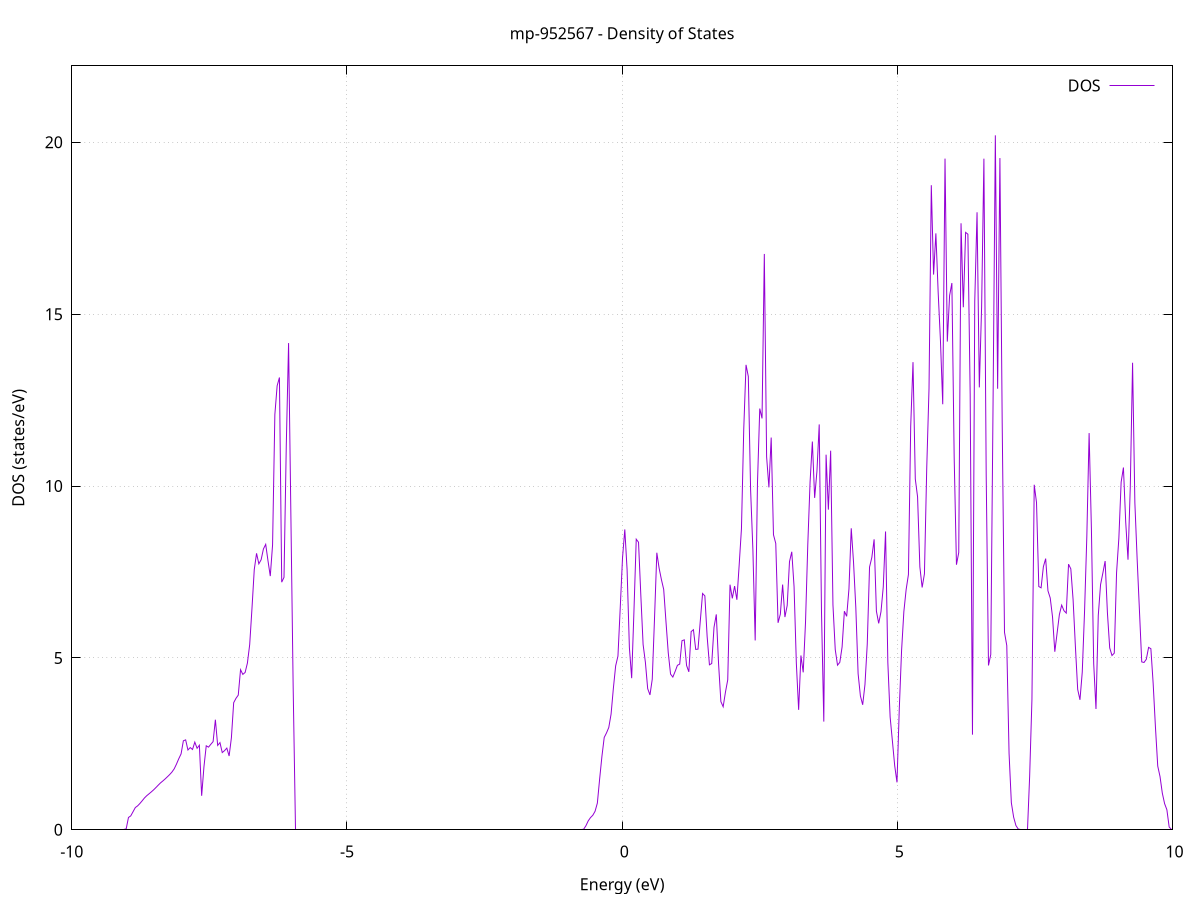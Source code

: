 set title 'mp-952567 - Density of States'
set xlabel 'Energy (eV)'
set ylabel 'DOS (states/eV)'
set grid
set xrange [-10:10]
set yrange [0:22.225]
set xzeroaxis lt -1
set terminal png size 800,600
set output 'mp-952567_dos_gnuplot.png'
plot '-' using 1:2 with lines title 'DOS'
-50.156100 0.000000
-50.114600 0.000000
-50.073000 0.000000
-50.031500 0.000000
-49.989900 0.000000
-49.948300 0.000000
-49.906800 0.000000
-49.865200 0.000000
-49.823700 0.000000
-49.782100 0.000000
-49.740500 0.000000
-49.699000 0.000000
-49.657400 0.000000
-49.615900 0.000000
-49.574300 0.000000
-49.532700 0.000000
-49.491200 0.000000
-49.449600 0.000000
-49.408100 0.000000
-49.366500 0.000000
-49.324900 0.000000
-49.283400 0.000000
-49.241800 0.000000
-49.200300 0.000000
-49.158700 0.000000
-49.117100 0.000000
-49.075600 0.000000
-49.034000 0.000000
-48.992500 0.000000
-48.950900 0.000000
-48.909300 0.000000
-48.867800 0.000000
-48.826200 0.000000
-48.784700 0.000000
-48.743100 0.000000
-48.701500 0.000000
-48.660000 0.000000
-48.618400 0.000000
-48.576900 0.000000
-48.535300 0.000000
-48.493700 0.000000
-48.452200 0.000000
-48.410600 0.000000
-48.369100 0.000000
-48.327500 0.000000
-48.285900 0.000000
-48.244400 0.000000
-48.202800 0.000000
-48.161300 0.000000
-48.119700 0.000000
-48.078100 0.000000
-48.036600 0.000000
-47.995000 0.000000
-47.953500 0.000000
-47.911900 0.000000
-47.870300 0.000000
-47.828800 0.000000
-47.787200 0.000000
-47.745700 0.000000
-47.704100 0.000000
-47.662500 0.000000
-47.621000 0.000000
-47.579400 0.000000
-47.537900 0.000000
-47.496300 0.000000
-47.454700 0.000000
-47.413200 0.000000
-47.371600 0.000000
-47.330100 0.000000
-47.288500 0.000000
-47.246900 0.000000
-47.205400 0.000000
-47.163800 0.000000
-47.122300 0.000000
-47.080700 0.000000
-47.039100 0.000000
-46.997600 0.000000
-46.956000 0.000000
-46.914500 0.000000
-46.872900 0.000000
-46.831300 0.000000
-46.789800 0.000000
-46.748200 0.000000
-46.706700 0.000000
-46.665100 0.000000
-46.623500 0.000000
-46.582000 0.000000
-46.540400 0.000000
-46.498900 0.000000
-46.457300 0.000000
-46.415700 0.000000
-46.374200 0.000000
-46.332600 0.000000
-46.291100 0.000000
-46.249500 0.000000
-46.207900 0.000000
-46.166400 0.000000
-46.124800 0.000000
-46.083300 0.000000
-46.041700 0.000000
-46.000100 0.000000
-45.958600 0.000000
-45.917000 0.000000
-45.875500 0.000000
-45.833900 0.000000
-45.792300 0.000000
-45.750800 0.000000
-45.709200 0.000000
-45.667700 0.000000
-45.626100 0.000000
-45.584500 0.000000
-45.543000 0.000000
-45.501400 0.000000
-45.459900 0.000000
-45.418300 0.000000
-45.376700 0.000000
-45.335200 0.000000
-45.293600 0.000000
-45.252100 0.000000
-45.210500 0.000000
-45.168900 0.000000
-45.127400 0.000000
-45.085800 0.000000
-45.044300 0.000000
-45.002700 0.000000
-44.961100 0.000000
-44.919600 0.000000
-44.878000 0.000000
-44.836500 0.000000
-44.794900 0.000000
-44.753300 0.000000
-44.711800 0.000000
-44.670200 0.000000
-44.628700 0.000000
-44.587100 0.000000
-44.545500 0.000000
-44.504000 0.000000
-44.462400 0.000000
-44.420900 0.000000
-44.379300 0.000000
-44.337700 0.000000
-44.296200 0.000000
-44.254600 0.000000
-44.213100 0.000000
-44.171500 0.000000
-44.129900 0.000000
-44.088400 0.000000
-44.046800 0.000000
-44.005300 0.000000
-43.963700 0.000000
-43.922100 0.000000
-43.880600 0.000000
-43.839000 0.000000
-43.797500 0.000000
-43.755900 0.000000
-43.714300 0.000000
-43.672800 0.000000
-43.631200 0.000000
-43.589700 0.000000
-43.548100 0.000000
-43.506500 0.000000
-43.465000 0.000000
-43.423400 0.000000
-43.381900 0.000000
-43.340300 0.000000
-43.298700 0.000000
-43.257200 0.000000
-43.215600 0.000000
-43.174100 0.000000
-43.132500 0.000000
-43.090900 0.000000
-43.049400 0.000000
-43.007800 0.000000
-42.966300 0.000000
-42.924700 0.000000
-42.883100 0.000000
-42.841600 0.000000
-42.800000 0.000000
-42.758500 0.000000
-42.716900 0.000000
-42.675300 0.000000
-42.633800 0.000000
-42.592200 0.000000
-42.550700 0.000000
-42.509100 0.000000
-42.467500 0.000000
-42.426000 0.000000
-42.384400 0.000000
-42.342900 0.000000
-42.301300 0.000000
-42.259700 0.000000
-42.218200 0.000000
-42.176600 0.000000
-42.135100 0.000000
-42.093500 0.000000
-42.051900 0.000000
-42.010400 0.000000
-41.968800 0.000000
-41.927300 0.000000
-41.885700 0.000000
-41.844100 0.000000
-41.802600 0.000000
-41.761000 0.000000
-41.719500 0.000000
-41.677900 0.000000
-41.636300 0.000000
-41.594800 0.000000
-41.553200 0.000000
-41.511700 0.000000
-41.470100 0.000000
-41.428500 0.000000
-41.387000 0.000000
-41.345400 0.000000
-41.303900 0.000000
-41.262300 0.000000
-41.220700 0.000000
-41.179200 0.000000
-41.137600 0.000000
-41.096100 0.000000
-41.054500 0.000000
-41.012900 0.000000
-40.971400 0.000000
-40.929800 0.000000
-40.888300 0.000000
-40.846700 0.000000
-40.805100 0.000000
-40.763600 0.000000
-40.722000 0.000000
-40.680500 0.000000
-40.638900 0.000000
-40.597300 0.000000
-40.555800 0.000000
-40.514200 0.000000
-40.472700 0.000000
-40.431100 0.000000
-40.389500 0.000000
-40.348000 0.000000
-40.306400 0.000000
-40.264900 0.000000
-40.223300 0.000000
-40.181700 0.000000
-40.140200 0.000000
-40.098600 0.000000
-40.057100 0.000000
-40.015500 0.000000
-39.973900 0.000000
-39.932400 0.000000
-39.890800 0.000000
-39.849300 0.000000
-39.807700 0.000000
-39.766100 0.000000
-39.724600 0.000000
-39.683000 0.000000
-39.641500 0.000000
-39.599900 0.000000
-39.558300 0.000000
-39.516800 0.000000
-39.475200 0.000000
-39.433700 0.000000
-39.392100 0.000000
-39.350500 0.000000
-39.309000 0.000000
-39.267400 0.000000
-39.225900 0.000000
-39.184300 0.000000
-39.142700 0.000000
-39.101200 0.000000
-39.059600 0.000000
-39.018100 0.000000
-38.976500 0.000000
-38.934900 0.000000
-38.893400 0.000000
-38.851800 0.000000
-38.810300 0.000000
-38.768700 0.000000
-38.727100 0.000000
-38.685600 0.000000
-38.644000 0.000000
-38.602500 0.000000
-38.560900 0.000000
-38.519300 0.000000
-38.477800 0.000000
-38.436200 0.000000
-38.394700 0.000000
-38.353100 0.000000
-38.311500 0.000000
-38.270000 0.000000
-38.228400 0.000000
-38.186900 0.000000
-38.145300 0.000000
-38.103700 0.000000
-38.062200 0.000000
-38.020600 0.000000
-37.979100 0.000000
-37.937500 0.000000
-37.895900 0.000000
-37.854400 0.000000
-37.812800 0.000000
-37.771300 0.000000
-37.729700 0.000000
-37.688100 0.000000
-37.646600 0.000000
-37.605000 0.000000
-37.563500 0.000000
-37.521900 0.000000
-37.480300 0.000000
-37.438800 0.000000
-37.397200 0.000000
-37.355700 0.000000
-37.314100 0.000000
-37.272500 0.000000
-37.231000 0.000000
-37.189400 0.000000
-37.147900 0.000000
-37.106300 0.000000
-37.064700 0.000000
-37.023200 0.000000
-36.981600 0.000000
-36.940100 0.000000
-36.898500 0.000000
-36.856900 0.000000
-36.815400 0.000000
-36.773800 0.000000
-36.732300 0.000000
-36.690700 0.000000
-36.649100 0.000000
-36.607600 0.000000
-36.566000 0.000000
-36.524500 0.000000
-36.482900 0.000000
-36.441300 0.000000
-36.399800 0.000000
-36.358200 0.000000
-36.316700 0.000000
-36.275100 0.000000
-36.233500 0.000000
-36.192000 0.000000
-36.150400 0.000000
-36.108900 0.000000
-36.067300 0.000000
-36.025700 0.000000
-35.984200 0.000000
-35.942600 0.000000
-35.901100 0.000000
-35.859500 0.000000
-35.817900 0.000000
-35.776400 0.000000
-35.734800 0.000000
-35.693300 0.000000
-35.651700 0.000000
-35.610100 0.000000
-35.568600 0.000000
-35.527000 0.000000
-35.485500 0.000000
-35.443900 0.000000
-35.402300 0.000000
-35.360800 0.000000
-35.319200 0.000000
-35.277700 0.000000
-35.236100 0.000000
-35.194500 0.000000
-35.153000 0.000000
-35.111400 0.000000
-35.069900 0.000000
-35.028300 0.000000
-34.986700 0.000000
-34.945200 0.000000
-34.903600 0.000000
-34.862100 0.000000
-34.820500 0.000000
-34.778900 0.000000
-34.737400 0.000000
-34.695800 0.000000
-34.654300 0.000000
-34.612700 0.000000
-34.571100 0.000000
-34.529600 0.000000
-34.488000 0.000000
-34.446500 0.000000
-34.404900 0.000000
-34.363300 0.000000
-34.321800 0.000000
-34.280200 0.000000
-34.238700 0.000000
-34.197100 0.000000
-34.155500 0.000000
-34.114000 0.000000
-34.072400 0.000000
-34.030900 0.000000
-33.989300 0.000000
-33.947700 0.000000
-33.906200 0.000000
-33.864600 0.000000
-33.823100 0.000000
-33.781500 0.000000
-33.739900 0.000000
-33.698400 0.000000
-33.656800 0.000000
-33.615300 0.000000
-33.573700 0.000000
-33.532100 0.000000
-33.490600 0.000000
-33.449000 0.000000
-33.407500 0.000000
-33.365900 0.000000
-33.324300 0.000000
-33.282800 0.000000
-33.241200 0.000000
-33.199700 0.000000
-33.158100 0.000000
-33.116500 0.000000
-33.075000 0.000000
-33.033400 0.000000
-32.991900 0.000000
-32.950300 0.000000
-32.908700 0.000000
-32.867200 0.000000
-32.825600 0.000000
-32.784100 0.000000
-32.742500 0.000000
-32.700900 0.000000
-32.659400 0.000000
-32.617800 0.000000
-32.576300 0.000000
-32.534700 0.000000
-32.493100 0.000000
-32.451600 0.000000
-32.410000 0.000000
-32.368500 0.000000
-32.326900 0.000000
-32.285300 0.000000
-32.243800 0.000000
-32.202200 0.000000
-32.160700 0.000000
-32.119100 0.000000
-32.077500 0.000000
-32.036000 0.000000
-31.994400 0.000000
-31.952900 0.000000
-31.911300 0.000000
-31.869700 0.000000
-31.828200 0.000000
-31.786600 0.000000
-31.745100 0.000000
-31.703500 0.000000
-31.661900 0.000000
-31.620400 0.000000
-31.578800 0.000000
-31.537300 0.000000
-31.495700 0.000000
-31.454100 0.000000
-31.412600 0.000000
-31.371000 0.000000
-31.329500 0.000000
-31.287900 0.000000
-31.246300 0.000000
-31.204800 0.000000
-31.163200 0.000000
-31.121700 0.000000
-31.080100 0.000000
-31.038500 0.000000
-30.997000 0.000000
-30.955400 0.000000
-30.913900 0.000000
-30.872300 0.000000
-30.830700 0.000000
-30.789200 0.000000
-30.747600 0.000000
-30.706100 0.000000
-30.664500 0.000000
-30.622900 0.000000
-30.581400 0.000000
-30.539800 0.000000
-30.498300 0.000000
-30.456700 0.000000
-30.415100 0.000000
-30.373600 0.000000
-30.332000 0.000000
-30.290500 0.000000
-30.248900 0.000000
-30.207300 0.000000
-30.165800 0.000000
-30.124200 0.000000
-30.082700 0.000000
-30.041100 0.000000
-29.999500 0.000000
-29.958000 0.000000
-29.916400 0.000000
-29.874900 0.000000
-29.833300 0.000000
-29.791700 0.000000
-29.750200 0.000000
-29.708600 0.000000
-29.667100 0.000000
-29.625500 0.000000
-29.583900 0.000000
-29.542400 0.000000
-29.500800 0.000000
-29.459300 0.000000
-29.417700 0.000000
-29.376100 0.000000
-29.334600 0.000000
-29.293000 0.000000
-29.251500 0.000000
-29.209900 0.000000
-29.168300 0.000000
-29.126800 0.000000
-29.085200 0.000000
-29.043700 0.000000
-29.002100 0.000000
-28.960500 0.000000
-28.919000 0.000000
-28.877400 0.000000
-28.835900 0.000000
-28.794300 0.000000
-28.752700 0.000000
-28.711200 0.000000
-28.669600 0.000000
-28.628100 0.000000
-28.586500 0.000000
-28.544900 0.000000
-28.503400 0.000000
-28.461800 0.000000
-28.420300 0.000000
-28.378700 0.000000
-28.337100 0.000000
-28.295600 0.000000
-28.254000 0.000000
-28.212500 0.000000
-28.170900 0.000000
-28.129300 0.000000
-28.087800 0.000000
-28.046200 0.000000
-28.004700 0.000000
-27.963100 0.000000
-27.921500 0.000000
-27.880000 0.000000
-27.838400 0.000000
-27.796900 0.000000
-27.755300 0.000000
-27.713700 0.000000
-27.672200 0.000000
-27.630600 0.000000
-27.589100 0.000000
-27.547500 0.000000
-27.505900 0.000000
-27.464400 0.000000
-27.422800 0.000000
-27.381300 0.000000
-27.339700 0.000000
-27.298100 0.000000
-27.256600 0.000000
-27.215000 0.000000
-27.173500 0.000000
-27.131900 0.000000
-27.090300 0.000000
-27.048800 0.000000
-27.007200 0.000000
-26.965700 0.000000
-26.924100 0.000000
-26.882500 0.000000
-26.841000 0.000000
-26.799400 0.000000
-26.757900 0.000000
-26.716300 0.000000
-26.674700 0.000000
-26.633200 0.000000
-26.591600 0.000000
-26.550100 0.000000
-26.508500 0.000000
-26.466900 0.000000
-26.425400 0.000000
-26.383800 0.000000
-26.342300 0.000000
-26.300700 0.000000
-26.259100 0.000000
-26.217600 0.000000
-26.176000 0.000000
-26.134500 0.000000
-26.092900 0.000000
-26.051300 0.000000
-26.009800 0.000000
-25.968200 0.000000
-25.926700 0.000000
-25.885100 0.000000
-25.843500 0.000000
-25.802000 0.000000
-25.760400 0.000000
-25.718900 0.000000
-25.677300 0.000000
-25.635700 0.000000
-25.594200 0.000000
-25.552600 0.000000
-25.511100 0.000000
-25.469500 0.000000
-25.427900 0.000000
-25.386400 0.000000
-25.344800 0.000000
-25.303300 0.000000
-25.261700 0.000000
-25.220100 0.000000
-25.178600 0.000000
-25.137000 0.000000
-25.095500 0.000000
-25.053900 0.000000
-25.012300 0.000000
-24.970800 0.000000
-24.929200 0.000000
-24.887700 0.000000
-24.846100 0.000000
-24.804500 0.000000
-24.763000 0.000000
-24.721400 0.000000
-24.679900 0.000000
-24.638300 0.000000
-24.596700 0.000000
-24.555200 0.000000
-24.513600 0.000000
-24.472100 0.000000
-24.430500 0.000000
-24.388900 0.000000
-24.347400 0.000000
-24.305800 0.000000
-24.264300 0.000000
-24.222700 0.000000
-24.181100 0.000000
-24.139600 0.000000
-24.098000 0.000000
-24.056500 0.000000
-24.014900 0.000000
-23.973300 0.000000
-23.931800 0.000000
-23.890200 0.000000
-23.848700 0.000000
-23.807100 0.000000
-23.765500 0.000000
-23.724000 0.000000
-23.682400 0.000000
-23.640900 0.000000
-23.599300 0.000000
-23.557700 0.000000
-23.516200 0.000000
-23.474600 0.000000
-23.433100 0.000000
-23.391500 0.000000
-23.349900 0.000000
-23.308400 0.000000
-23.266800 0.000000
-23.225300 0.000000
-23.183700 0.000000
-23.142100 0.000000
-23.100600 0.000000
-23.059000 0.000000
-23.017500 0.000000
-22.975900 0.000000
-22.934300 0.000000
-22.892800 0.000000
-22.851200 0.000000
-22.809700 0.000000
-22.768100 0.000000
-22.726500 0.000000
-22.685000 0.000000
-22.643400 0.000000
-22.601900 0.000000
-22.560300 0.000000
-22.518700 0.000000
-22.477200 0.000000
-22.435600 0.000000
-22.394100 0.000000
-22.352500 0.000000
-22.310900 0.000000
-22.269400 0.000000
-22.227800 0.000000
-22.186300 0.000000
-22.144700 0.000000
-22.103100 0.000000
-22.061600 0.000000
-22.020000 0.000000
-21.978500 0.000000
-21.936900 0.000000
-21.895300 0.000000
-21.853800 0.000000
-21.812200 0.000000
-21.770700 0.000000
-21.729100 0.000000
-21.687500 0.000000
-21.646000 0.000000
-21.604400 0.000000
-21.562900 0.000000
-21.521300 0.000000
-21.479700 0.000000
-21.438200 0.000000
-21.396600 0.000000
-21.355100 0.000000
-21.313500 0.000000
-21.271900 0.000000
-21.230400 0.000000
-21.188800 0.000000
-21.147300 0.000000
-21.105700 0.000000
-21.064100 0.000000
-21.022600 0.000000
-20.981000 0.000000
-20.939500 0.000000
-20.897900 0.000000
-20.856300 0.000000
-20.814800 0.000000
-20.773200 0.000000
-20.731700 0.000000
-20.690100 0.000000
-20.648500 0.000000
-20.607000 0.000000
-20.565400 0.000000
-20.523900 0.000000
-20.482300 0.000000
-20.440700 0.000000
-20.399200 0.000000
-20.357600 0.000000
-20.316100 0.000000
-20.274500 0.000000
-20.232900 0.000000
-20.191400 0.000000
-20.149800 0.000000
-20.108300 0.000000
-20.066700 0.000000
-20.025100 0.000000
-19.983600 0.000000
-19.942000 0.000000
-19.900500 0.000000
-19.858900 0.000000
-19.817300 0.000000
-19.775800 0.000000
-19.734200 0.000000
-19.692700 0.000000
-19.651100 0.000000
-19.609500 0.000000
-19.568000 0.000000
-19.526400 0.000000
-19.484900 0.000000
-19.443300 0.000000
-19.401700 0.000000
-19.360200 0.000000
-19.318600 0.000000
-19.277100 0.000000
-19.235500 0.000000
-19.193900 0.000000
-19.152400 0.000000
-19.110800 0.000000
-19.069300 0.000000
-19.027700 0.000000
-18.986100 0.000000
-18.944600 0.000000
-18.903000 0.000000
-18.861500 0.000000
-18.819900 0.000000
-18.778300 0.000000
-18.736800 0.000000
-18.695200 0.000000
-18.653700 0.000000
-18.612100 0.000000
-18.570500 0.000000
-18.529000 0.000000
-18.487400 0.000000
-18.445900 0.000000
-18.404300 0.000000
-18.362700 0.000000
-18.321200 0.000000
-18.279600 0.000000
-18.238100 0.000000
-18.196500 0.000000
-18.154900 0.000000
-18.113400 0.000000
-18.071800 0.000000
-18.030300 0.000000
-17.988700 0.000000
-17.947100 0.000000
-17.905600 0.000000
-17.864000 0.000000
-17.822500 0.000000
-17.780900 0.000000
-17.739300 0.000000
-17.697800 0.000000
-17.656200 0.000000
-17.614700 0.000000
-17.573100 0.000000
-17.531500 0.000000
-17.490000 0.000000
-17.448400 0.000000
-17.406900 0.000000
-17.365300 0.000000
-17.323700 0.000000
-17.282200 0.000000
-17.240600 0.000000
-17.199100 0.000000
-17.157500 0.000000
-17.115900 0.000000
-17.074400 0.000000
-17.032800 0.000000
-16.991300 0.000000
-16.949700 0.000000
-16.908100 0.000000
-16.866600 0.000000
-16.825000 0.000000
-16.783500 0.000000
-16.741900 0.000000
-16.700300 0.000000
-16.658800 0.000000
-16.617200 0.000000
-16.575700 0.000000
-16.534100 0.000000
-16.492500 0.000000
-16.451000 0.000000
-16.409400 0.000000
-16.367900 0.000000
-16.326300 0.000000
-16.284700 0.000000
-16.243200 0.000000
-16.201600 0.000000
-16.160100 0.000000
-16.118500 0.000000
-16.076900 0.000000
-16.035400 0.000000
-15.993800 0.000000
-15.952300 0.000000
-15.910700 0.000000
-15.869100 0.000000
-15.827600 0.000000
-15.786000 0.000000
-15.744500 0.000000
-15.702900 0.000000
-15.661300 0.000000
-15.619800 0.000000
-15.578200 0.000000
-15.536700 0.000000
-15.495100 0.000000
-15.453500 0.000000
-15.412000 0.000000
-15.370400 0.000000
-15.328900 0.000000
-15.287300 0.000000
-15.245700 0.000000
-15.204200 0.000000
-15.162600 0.000000
-15.121100 0.000000
-15.079500 0.000000
-15.037900 0.000000
-14.996400 0.000000
-14.954800 0.000000
-14.913300 0.000000
-14.871700 0.000000
-14.830100 0.000000
-14.788600 0.000000
-14.747000 0.000000
-14.705500 0.000000
-14.663900 0.000000
-14.622300 0.000000
-14.580800 0.000000
-14.539200 0.000000
-14.497700 0.000000
-14.456100 0.000000
-14.414500 0.000000
-14.373000 0.000000
-14.331400 0.000000
-14.289900 0.000000
-14.248300 0.000000
-14.206700 0.000000
-14.165200 0.000000
-14.123600 0.000000
-14.082100 0.000000
-14.040500 0.000000
-13.998900 0.000000
-13.957400 0.000000
-13.915800 0.000000
-13.874300 0.000000
-13.832700 0.000000
-13.791100 0.000000
-13.749600 0.000000
-13.708000 0.000000
-13.666500 0.000000
-13.624900 0.000000
-13.583300 0.000000
-13.541800 0.000000
-13.500200 0.000000
-13.458700 0.000000
-13.417100 0.000000
-13.375500 0.000000
-13.334000 0.000000
-13.292400 0.000000
-13.250900 0.000000
-13.209300 0.000000
-13.167700 0.000000
-13.126200 0.000000
-13.084600 0.000000
-13.043100 0.000000
-13.001500 0.000000
-12.959900 0.000000
-12.918400 0.000000
-12.876800 0.000000
-12.835300 0.000000
-12.793700 0.000000
-12.752100 0.000000
-12.710600 0.000000
-12.669000 0.000000
-12.627500 0.000000
-12.585900 0.000000
-12.544300 0.000000
-12.502800 0.000000
-12.461200 0.000000
-12.419700 0.000000
-12.378100 0.000000
-12.336500 0.000000
-12.295000 0.000000
-12.253400 0.000000
-12.211900 0.000000
-12.170300 0.000000
-12.128700 0.000000
-12.087200 0.000000
-12.045600 0.000000
-12.004100 0.000000
-11.962500 0.000000
-11.920900 0.000000
-11.879400 0.000000
-11.837800 0.000000
-11.796300 0.000000
-11.754700 0.000000
-11.713100 0.000000
-11.671600 0.000000
-11.630000 0.000000
-11.588500 0.000000
-11.546900 0.000000
-11.505300 0.000000
-11.463800 0.000000
-11.422200 0.000000
-11.380700 0.000000
-11.339100 0.000000
-11.297500 0.000000
-11.256000 0.000000
-11.214400 0.000000
-11.172900 0.000000
-11.131300 0.000000
-11.089700 0.000000
-11.048200 0.000000
-11.006600 0.000000
-10.965100 0.000000
-10.923500 0.000000
-10.881900 0.000000
-10.840400 0.000000
-10.798800 0.000000
-10.757300 0.000000
-10.715700 0.000000
-10.674100 0.000000
-10.632600 0.000000
-10.591000 0.000000
-10.549500 0.000000
-10.507900 0.000000
-10.466300 0.000000
-10.424800 0.000000
-10.383200 0.000000
-10.341700 0.000000
-10.300100 0.000000
-10.258500 0.000000
-10.217000 0.000000
-10.175400 0.000000
-10.133900 0.000000
-10.092300 0.000000
-10.050700 0.000000
-10.009200 0.000000
-9.967600 0.000000
-9.926100 0.000000
-9.884500 0.000000
-9.842900 0.000000
-9.801400 0.000000
-9.759800 0.000000
-9.718300 0.000000
-9.676700 0.000000
-9.635100 0.000000
-9.593600 0.000000
-9.552000 0.000000
-9.510500 0.000000
-9.468900 0.000000
-9.427300 0.000000
-9.385800 0.000000
-9.344200 0.000000
-9.302700 0.000000
-9.261100 0.000000
-9.219500 0.000000
-9.178000 0.000000
-9.136400 0.000000
-9.094900 0.000000
-9.053300 0.000000
-9.011700 0.025500
-8.970200 0.358000
-8.928600 0.404000
-8.887100 0.525400
-8.845500 0.646800
-8.803900 0.696000
-8.762400 0.765100
-8.720800 0.844000
-8.679300 0.925900
-8.637700 0.991900
-8.596100 1.047100
-8.554600 1.103000
-8.513000 1.162000
-8.471500 1.228400
-8.429900 1.296900
-8.388300 1.363600
-8.346800 1.418600
-8.305200 1.477400
-8.263700 1.540600
-8.222100 1.605700
-8.180500 1.678900
-8.139000 1.773400
-8.097400 1.912200
-8.055900 2.068500
-8.014300 2.207300
-7.972700 2.588800
-7.931200 2.615700
-7.889600 2.321200
-7.848100 2.391300
-7.806500 2.336000
-7.764900 2.550700
-7.723400 2.370400
-7.681800 2.460300
-7.640300 0.989000
-7.598700 1.832100
-7.557100 2.443200
-7.515600 2.404300
-7.474000 2.486800
-7.432500 2.564700
-7.390900 3.202900
-7.349300 2.454300
-7.307800 2.535800
-7.266200 2.246500
-7.224700 2.302200
-7.183100 2.375900
-7.141500 2.146300
-7.100000 2.675500
-7.058400 3.697500
-7.016900 3.823600
-6.975300 3.917600
-6.933700 4.657600
-6.892200 4.520600
-6.850600 4.577300
-6.809100 4.849600
-6.767500 5.388700
-6.725900 6.442800
-6.684400 7.570500
-6.642800 8.043000
-6.601300 7.737000
-6.559700 7.856600
-6.518100 8.169500
-6.476600 8.303800
-6.435000 7.826700
-6.393500 7.380500
-6.351900 8.286700
-6.310300 12.081600
-6.268800 12.917900
-6.227200 13.158900
-6.185700 7.203600
-6.144100 7.345500
-6.102500 11.193200
-6.061000 14.160800
-6.019400 9.188000
-5.977900 4.180600
-5.936300 0.000000
-5.894700 0.000000
-5.853200 0.000000
-5.811600 0.000000
-5.770100 0.000000
-5.728500 0.000000
-5.686900 0.000000
-5.645400 0.000000
-5.603800 0.000000
-5.562300 0.000000
-5.520700 0.000000
-5.479100 0.000000
-5.437600 0.000000
-5.396000 0.000000
-5.354500 0.000000
-5.312900 0.000000
-5.271300 0.000000
-5.229800 0.000000
-5.188200 0.000000
-5.146700 0.000000
-5.105100 0.000000
-5.063500 0.000000
-5.022000 0.000000
-4.980400 0.000000
-4.938900 0.000000
-4.897300 0.000000
-4.855700 0.000000
-4.814200 0.000000
-4.772600 0.000000
-4.731100 0.000000
-4.689500 0.000000
-4.647900 0.000000
-4.606400 0.000000
-4.564800 0.000000
-4.523300 0.000000
-4.481700 0.000000
-4.440100 0.000000
-4.398600 0.000000
-4.357000 0.000000
-4.315500 0.000000
-4.273900 0.000000
-4.232300 0.000000
-4.190800 0.000000
-4.149200 0.000000
-4.107700 0.000000
-4.066100 0.000000
-4.024500 0.000000
-3.983000 0.000000
-3.941400 0.000000
-3.899900 0.000000
-3.858300 0.000000
-3.816700 0.000000
-3.775200 0.000000
-3.733600 0.000000
-3.692100 0.000000
-3.650500 0.000000
-3.608900 0.000000
-3.567400 0.000000
-3.525800 0.000000
-3.484300 0.000000
-3.442700 0.000000
-3.401100 0.000000
-3.359600 0.000000
-3.318000 0.000000
-3.276500 0.000000
-3.234900 0.000000
-3.193300 0.000000
-3.151800 0.000000
-3.110200 0.000000
-3.068700 0.000000
-3.027100 0.000000
-2.985500 0.000000
-2.944000 0.000000
-2.902400 0.000000
-2.860900 0.000000
-2.819300 0.000000
-2.777700 0.000000
-2.736200 0.000000
-2.694600 0.000000
-2.653100 0.000000
-2.611500 0.000000
-2.569900 0.000000
-2.528400 0.000000
-2.486800 0.000000
-2.445300 0.000000
-2.403700 0.000000
-2.362100 0.000000
-2.320600 0.000000
-2.279000 0.000000
-2.237500 0.000000
-2.195900 0.000000
-2.154300 0.000000
-2.112800 0.000000
-2.071200 0.000000
-2.029700 0.000000
-1.988100 0.000000
-1.946500 0.000000
-1.905000 0.000000
-1.863400 0.000000
-1.821900 0.000000
-1.780300 0.000000
-1.738700 0.000000
-1.697200 0.000000
-1.655600 0.000000
-1.614100 0.000000
-1.572500 0.000000
-1.530900 0.000000
-1.489400 0.000000
-1.447800 0.000000
-1.406300 0.000000
-1.364700 0.000000
-1.323100 0.000000
-1.281600 0.000000
-1.240000 0.000000
-1.198500 0.000000
-1.156900 0.000000
-1.115300 0.000000
-1.073800 0.000000
-1.032200 0.000000
-0.990700 0.000000
-0.949100 0.000000
-0.907500 0.000000
-0.866000 0.000000
-0.824400 0.000000
-0.782900 0.000000
-0.741300 0.000000
-0.699700 0.015000
-0.658200 0.117300
-0.616600 0.258300
-0.575100 0.353900
-0.533500 0.421500
-0.491900 0.538600
-0.450400 0.776700
-0.408800 1.480700
-0.367300 2.138400
-0.325700 2.686600
-0.284100 2.818000
-0.242600 2.977100
-0.201000 3.366400
-0.159500 4.115100
-0.117900 4.769200
-0.076300 5.052500
-0.034800 6.454100
0.006800 7.909000
0.048300 8.737800
0.089900 7.566200
0.131500 5.304100
0.173000 4.410500
0.214600 6.366400
0.256100 8.453900
0.297700 8.365400
0.339300 6.827900
0.380800 5.390800
0.422400 4.871500
0.463900 4.106600
0.505500 3.922800
0.547100 4.379300
0.588600 6.166800
0.630200 8.060400
0.671700 7.612600
0.713300 7.280800
0.754900 6.994000
0.796400 6.054000
0.838000 5.146600
0.879500 4.528900
0.921100 4.443000
0.962700 4.606100
1.004200 4.784800
1.045800 4.819900
1.087300 5.500600
1.128900 5.526000
1.170500 4.780800
1.212000 4.594700
1.253600 5.765900
1.295100 5.820700
1.336700 5.247800
1.378300 5.255100
1.419800 6.072800
1.461400 6.875100
1.502900 6.803700
1.544500 5.619000
1.586100 4.799800
1.627600 4.836600
1.669200 5.889400
1.710700 6.266300
1.752300 4.825500
1.793900 3.729800
1.835400 3.578900
1.877000 4.003700
1.918500 4.361600
1.960100 7.130900
2.001700 6.732600
2.043200 7.089800
2.084800 6.692000
2.126300 7.701100
2.167900 8.759200
2.209500 11.657500
2.251000 13.526400
2.292600 13.187600
2.334100 9.891500
2.375700 8.146000
2.417300 5.507100
2.458800 10.075800
2.500400 12.254400
2.541900 11.968000
2.583500 16.753200
2.625100 10.848400
2.666600 9.961700
2.708200 11.410700
2.749700 8.582600
2.791300 8.330700
2.832900 6.021800
2.874400 6.272500
2.916000 7.134400
2.957500 6.188400
2.999100 6.527100
3.040700 7.800400
3.082200 8.088200
3.123800 7.072800
3.165300 4.843600
3.206900 3.489600
3.248500 5.071300
3.290000 4.580000
3.331600 6.025200
3.373100 8.292400
3.414700 10.116800
3.456300 11.294500
3.497800 9.656100
3.539400 10.430100
3.580900 11.794000
3.622500 6.299500
3.664100 3.147900
3.705600 10.912300
3.747200 9.312900
3.788700 11.030100
3.830300 6.545700
3.871900 5.245200
3.913400 4.789000
3.955000 4.871400
3.996500 5.319000
4.038100 6.359100
4.079700 6.209900
4.121200 7.008200
4.162800 8.771400
4.204300 7.785800
4.245900 6.460900
4.287500 4.541700
4.329000 3.895100
4.370600 3.636300
4.412100 4.226000
4.453700 5.401900
4.495300 7.643800
4.536800 7.921600
4.578400 8.450200
4.619900 6.361500
4.661500 6.005300
4.703100 6.344100
4.744600 7.067300
4.786200 8.678700
4.827700 4.868200
4.869300 3.281900
4.910900 2.577300
4.952400 1.863200
4.994000 1.379000
5.035500 3.508900
5.077100 5.207100
5.118700 6.345700
5.160200 6.988600
5.201800 7.425200
5.243300 11.749800
5.284900 13.605600
5.326500 10.206400
5.368000 9.685800
5.409600 7.647900
5.451100 7.050100
5.492700 7.446200
5.534300 10.516000
5.575800 12.836300
5.617400 18.752800
5.658900 16.152800
5.700500 17.352800
5.742100 15.637400
5.783600 14.231800
5.825200 12.380700
5.866700 19.527200
5.908300 14.202700
5.949900 15.541500
5.991400 15.907000
6.033000 10.839100
6.074500 7.711500
6.116100 8.066700
6.157700 17.645400
6.199200 15.203100
6.240800 17.380400
6.282300 17.327900
6.323900 12.662000
6.365500 2.767000
6.407000 15.375600
6.448600 17.965800
6.490100 12.870400
6.531700 15.212400
6.573300 19.524700
6.614800 10.333400
6.656400 4.780900
6.697900 5.098600
6.739500 12.420000
6.781100 20.204200
6.822600 12.832000
6.864200 19.541900
6.905700 11.817400
6.947300 5.745700
6.988900 5.359200
7.030400 2.224400
7.072000 0.784700
7.113500 0.366800
7.155100 0.123800
7.196700 0.021200
7.238200 0.000000
7.279800 0.000000
7.321300 0.000000
7.362900 0.000000
7.404500 1.558800
7.446000 3.787500
7.487600 10.037800
7.529100 9.521900
7.570700 7.076700
7.612300 7.039400
7.653800 7.653200
7.695400 7.889200
7.736900 6.953600
7.778500 6.742500
7.820100 6.191900
7.861600 5.179600
7.903200 5.721100
7.944700 6.261700
7.986300 6.536400
8.027900 6.373600
8.069400 6.304400
8.111000 7.727400
8.152500 7.591100
8.194100 6.688900
8.235700 5.335400
8.277200 4.084300
8.318800 3.780600
8.360300 4.587600
8.401900 6.349800
8.443400 8.533400
8.485000 11.541600
8.526600 8.754600
8.568100 4.838700
8.609700 3.513800
8.651200 6.234200
8.692800 7.132800
8.734400 7.466600
8.775900 7.818500
8.817500 6.314600
8.859000 5.291900
8.900600 5.070000
8.942200 5.139000
8.983700 7.481600
9.025300 8.482200
9.066800 10.113600
9.108400 10.539500
9.150000 8.948700
9.191500 7.856900
9.233100 9.982800
9.274600 13.587000
9.316200 9.519100
9.357800 7.872000
9.399300 6.384300
9.440900 4.884300
9.482400 4.867300
9.524000 4.960300
9.565600 5.306700
9.607100 5.268300
9.648700 4.255700
9.690200 2.985100
9.731800 1.853500
9.773400 1.547500
9.814900 1.066900
9.856500 0.760900
9.898000 0.582400
9.939600 0.080400
9.981200 0.000000
10.022700 0.000000
10.064300 0.000000
10.105800 0.000000
10.147400 0.000000
10.189000 0.000000
10.230500 0.000000
10.272100 0.000000
10.313600 0.000000
10.355200 0.000000
10.396800 0.000000
10.438300 0.000000
10.479900 0.000000
10.521400 0.000000
10.563000 0.000000
10.604600 0.000000
10.646100 0.000000
10.687700 0.000000
10.729200 0.000000
10.770800 0.000000
10.812400 0.000000
10.853900 0.000000
10.895500 0.000000
10.937000 0.000000
10.978600 0.000000
11.020200 0.000000
11.061700 0.000000
11.103300 0.000000
11.144800 0.000000
11.186400 0.000000
11.228000 0.000000
11.269500 0.000000
11.311100 0.000000
11.352600 0.000000
11.394200 0.000000
11.435800 0.000000
11.477300 0.000000
11.518900 0.000000
11.560400 0.000000
11.602000 0.000000
11.643600 0.000000
11.685100 0.000000
11.726700 0.000000
11.768200 0.000200
11.809800 0.003700
11.851400 0.011600
11.892900 0.034900
11.934500 0.094400
11.976000 0.190500
12.017600 0.309600
12.059200 0.359500
12.100700 0.649400
12.142300 0.834300
12.183800 0.961000
12.225400 1.105300
12.267000 1.258700
12.308500 1.416300
12.350100 1.583900
12.391600 1.811800
12.433200 2.174900
12.474800 2.345000
12.516300 2.404500
12.557900 2.542100
12.599400 2.704700
12.641000 3.054100
12.682600 3.537300
12.724100 4.311600
12.765700 3.798100
12.807200 3.538200
12.848800 3.122600
12.890400 4.435500
12.931900 4.731600
12.973500 4.623800
13.015000 5.552000
13.056600 6.362500
13.098200 5.983500
13.139700 7.007100
13.181300 5.971200
13.222800 5.118900
13.264400 4.569100
13.306000 4.637300
13.347500 4.655200
13.389100 4.036400
13.430600 4.084000
13.472200 4.453700
13.513800 5.003100
13.555300 5.190200
13.596900 5.369100
13.638400 5.765000
13.680000 5.815800
13.721600 5.726900
13.763100 5.773800
13.804700 5.870200
13.846200 5.903900
13.887800 5.870100
13.929400 5.632500
13.970900 5.308900
14.012500 5.053700
14.054000 4.955100
14.095600 4.994000
14.137200 5.059300
14.178700 4.872800
14.220300 5.012700
14.261800 5.628300
14.303400 5.184900
14.345000 4.356100
14.386500 4.255000
14.428100 4.521400
14.469600 4.609400
14.511200 4.608200
14.552800 4.528800
14.594300 4.846400
14.635900 5.056400
14.677400 5.338000
14.719000 5.040900
14.760600 4.896700
14.802100 4.828800
14.843700 4.259200
14.885200 4.364300
14.926800 4.488400
14.968400 5.181000
15.009900 7.855700
15.051500 9.204300
15.093000 8.197300
15.134600 8.508700
15.176200 10.018800
15.217700 9.736000
15.259300 9.270300
15.300800 8.152700
15.342400 7.422000
15.384000 6.664200
15.425500 6.778800
15.467100 6.045000
15.508600 6.817400
15.550200 7.278200
15.591800 8.576000
15.633300 9.219800
15.674900 7.251700
15.716400 6.168400
15.758000 6.425400
15.799600 9.855100
15.841100 8.698900
15.882700 6.982800
15.924200 5.120800
15.965800 3.652400
16.007400 7.212800
16.048900 9.078500
16.090500 9.958600
16.132000 8.285400
16.173600 6.841700
16.215200 9.031800
16.256700 8.474900
16.298300 7.764300
16.339800 7.596600
16.381400 5.827500
16.423000 5.548400
16.464500 6.897000
16.506100 7.336100
16.547600 7.161300
16.589200 6.615800
16.630800 5.844600
16.672300 5.775400
16.713900 4.835900
16.755400 5.026000
16.797000 5.588500
16.838600 6.024300
16.880100 6.571100
16.921700 6.974300
16.963200 6.920600
17.004800 5.979100
17.046400 5.666300
17.087900 5.650200
17.129500 6.199100
17.171000 6.949000
17.212600 7.344200
17.254200 6.467400
17.295700 5.836100
17.337300 5.085400
17.378800 4.601000
17.420400 4.558400
17.462000 4.688300
17.503500 5.093200
17.545100 6.491000
17.586600 5.828000
17.628200 5.352600
17.669800 4.991100
17.711300 4.683900
17.752900 5.309500
17.794400 5.843100
17.836000 5.374100
17.877600 5.401400
17.919100 5.272400
17.960700 5.172800
18.002200 5.766900
18.043800 6.373800
18.085400 6.445400
18.126900 5.476200
18.168500 5.522800
18.210000 5.586800
18.251600 6.341200
18.293200 6.098500
18.334700 6.348000
18.376300 6.122600
18.417800 5.845500
18.459400 6.550200
18.501000 6.460300
18.542500 5.986900
18.584100 5.310200
18.625600 5.241600
18.667200 5.218400
18.708800 5.615000
18.750300 6.053300
18.791900 5.953800
18.833400 5.896800
18.875000 5.753600
18.916600 6.551800
18.958100 7.121900
18.999700 7.097000
19.041200 6.886200
19.082800 6.729900
19.124400 6.694200
19.165900 6.172500
19.207500 5.826500
19.249000 6.497400
19.290600 5.893900
19.332200 5.430800
19.373700 5.217200
19.415300 5.266100
19.456800 5.264500
19.498400 5.406400
19.540000 5.839400
19.581500 5.389900
19.623100 5.149500
19.664600 4.998800
19.706200 4.952600
19.747800 4.514300
19.789300 4.293800
19.830900 4.367800
19.872400 4.633400
19.914000 5.141400
19.955600 4.843700
19.997100 4.356800
20.038700 3.751300
20.080200 3.458800
20.121800 3.128500
20.163400 3.386600
20.204900 3.567300
20.246500 4.156700
20.288000 4.575000
20.329600 4.620600
20.371200 3.955900
20.412700 3.911900
20.454300 4.350800
20.495800 4.963700
20.537400 5.537600
20.579000 5.956500
20.620500 5.486700
20.662100 5.138900
20.703600 4.361100
20.745200 3.818700
20.786800 4.219700
20.828300 5.080500
20.869900 6.600500
20.911400 6.850400
20.953000 6.469300
20.994600 5.667200
21.036100 5.486500
21.077700 5.270000
21.119200 5.517100
21.160800 5.680000
21.202400 5.405100
21.243900 4.742000
21.285500 5.050200
21.327000 4.712500
21.368600 4.396400
21.410200 5.064100
21.451700 5.278200
21.493300 4.713800
21.534800 4.491100
21.576400 4.256600
21.618000 4.685400
21.659500 4.964600
21.701100 5.148500
21.742600 5.292400
21.784200 5.288300
21.825800 5.903900
21.867300 5.454500
21.908900 5.194600
21.950400 5.501600
21.992000 5.058000
22.033600 5.349200
22.075100 5.153800
22.116700 5.004300
22.158200 5.136900
22.199800 5.527500
22.241400 5.157000
22.282900 4.608200
22.324500 4.554700
22.366000 4.496200
22.407600 4.428800
22.449200 4.861100
22.490700 5.221300
22.532300 5.562100
22.573800 5.907900
22.615400 6.285500
22.657000 5.857000
22.698500 5.691100
22.740100 5.559000
22.781600 5.457600
22.823200 5.444600
22.864800 5.213500
22.906300 5.146900
22.947900 4.954700
22.989400 5.056300
23.031000 5.409400
23.072600 5.812800
23.114100 5.709500
23.155700 5.333700
23.197200 5.074700
23.238800 5.136800
23.280400 5.414600
23.321900 5.624600
23.363500 6.338600
23.405000 5.950800
23.446600 5.784000
23.488200 6.074400
23.529700 6.032200
23.571300 5.834700
23.612800 5.255200
23.654400 4.576700
23.696000 3.886400
23.737500 3.594500
23.779100 3.257600
23.820600 3.319300
23.862200 3.241700
23.903800 3.614900
23.945300 3.774100
23.986900 4.301400
24.028400 5.549700
24.070000 5.062000
24.111600 4.295700
24.153100 3.903500
24.194700 3.797200
24.236200 3.998700
24.277800 4.394300
24.319400 4.493900
24.360900 4.632100
24.402500 4.572600
24.444000 4.591800
24.485600 4.467500
24.527200 4.108000
24.568700 3.931000
24.610300 3.828100
24.651800 4.116200
24.693400 4.134200
24.735000 4.220800
24.776500 4.496000
24.818100 3.615600
24.859600 2.791600
24.901200 3.124400
24.942800 4.858000
24.984300 4.859500
25.025900 5.046500
25.067400 5.209400
25.109000 5.548700
25.150600 5.486100
25.192100 4.768100
25.233700 4.670200
25.275200 4.184100
25.316800 5.252300
25.358400 4.331100
25.399900 4.742000
25.441500 4.832600
25.483000 4.849000
25.524600 4.403800
25.566200 4.040800
25.607700 3.514400
25.649300 3.310900
25.690800 3.341400
25.732400 3.569800
25.774000 3.481700
25.815500 3.930700
25.857100 4.579700
25.898600 5.324300
25.940200 6.362100
25.981800 6.419400
26.023300 5.443300
26.064900 4.924100
26.106400 4.637500
26.148000 4.480800
26.189600 4.425700
26.231100 4.532600
26.272700 4.102000
26.314200 4.151800
26.355800 4.202700
26.397400 4.313100
26.438900 4.396700
26.480500 4.144100
26.522000 4.027300
26.563600 3.899700
26.605200 3.903300
26.646700 4.075100
26.688300 4.923400
26.729800 5.580700
26.771400 5.403800
26.813000 4.352900
26.854500 3.743300
26.896100 3.603300
26.937600 3.740900
26.979200 3.647800
27.020800 3.756300
27.062300 3.933800
27.103900 3.846000
27.145400 3.754100
27.187000 3.290000
27.228600 2.982300
27.270100 2.888300
27.311700 2.717100
27.353200 2.542900
27.394800 2.368100
27.436400 2.217400
27.477900 2.090700
27.519500 1.984000
27.561000 1.883500
27.602600 1.791300
27.644200 1.728000
27.685700 1.669500
27.727300 1.606500
27.768800 1.427700
27.810400 1.296100
27.852000 1.195000
27.893500 1.103500
27.935100 0.995400
27.976600 0.801400
28.018200 0.954800
28.059800 0.582700
28.101300 0.560200
28.142900 0.550400
28.184400 0.537900
28.226000 0.524800
28.267600 0.521300
28.309100 0.448200
28.350700 0.235800
28.392200 0.069600
28.433800 0.030400
28.475400 0.027000
28.516900 0.023800
28.558500 0.020800
28.600000 0.018100
28.641600 0.015600
28.683200 0.013300
28.724700 0.011200
28.766300 0.009300
28.807800 0.007500
28.849400 0.006000
28.891000 0.004600
28.932500 0.003400
28.974100 0.002400
29.015600 0.001500
29.057200 0.000900
29.098800 0.000400
29.140300 0.000100
29.181900 0.000000
29.223400 0.000000
29.265000 0.000000
29.306600 0.000000
29.348100 0.000000
29.389700 0.000000
29.431200 0.000000
29.472800 0.000000
29.514400 0.000000
29.555900 0.000000
29.597500 0.000000
29.639000 0.000000
29.680600 0.000000
29.722200 0.000000
29.763700 0.000000
29.805300 0.000000
29.846800 0.000000
29.888400 0.000000
29.930000 0.000000
29.971500 0.000000
30.013100 0.000000
30.054600 0.000000
30.096200 0.000000
30.137800 0.000000
30.179300 0.000000
30.220900 0.000000
30.262400 0.000000
30.304000 0.000000
30.345600 0.000000
30.387100 0.000000
30.428700 0.000000
30.470200 0.000000
30.511800 0.000000
30.553400 0.000000
30.594900 0.000000
30.636500 0.000000
30.678000 0.000000
30.719600 0.000000
30.761200 0.000000
30.802700 0.000000
30.844300 0.000000
30.885800 0.000000
30.927400 0.000000
30.969000 0.000000
31.010500 0.000000
31.052100 0.000000
31.093600 0.000000
31.135200 0.000000
31.176800 0.000000
31.218300 0.000000
31.259900 0.000000
31.301400 0.000000
31.343000 0.000000
31.384600 0.000000
31.426100 0.000000
31.467700 0.000000
31.509200 0.000000
31.550800 0.000000
31.592400 0.000000
31.633900 0.000000
31.675500 0.000000
31.717000 0.000000
31.758600 0.000000
31.800200 0.000000
31.841700 0.000000
31.883300 0.000000
31.924800 0.000000
31.966400 0.000000
32.008000 0.000000
32.049500 0.000000
32.091100 0.000000
32.132600 0.000000
32.174200 0.000000
32.215800 0.000000
32.257300 0.000000
32.298900 0.000000
32.340400 0.000000
32.382000 0.000000
32.423600 0.000000
32.465100 0.000000
32.506700 0.000000
32.548200 0.000000
32.589800 0.000000
32.631400 0.000000
32.672900 0.000000
32.714500 0.000000
32.756000 0.000000
32.797600 0.000000
32.839200 0.000000
32.880700 0.000000
32.922300 0.000000
32.963800 0.000000
e
